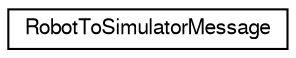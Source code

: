 digraph "Graphical Class Hierarchy"
{
  edge [fontname="FreeSans",fontsize="10",labelfontname="FreeSans",labelfontsize="10"];
  node [fontname="FreeSans",fontsize="10",shape=record];
  rankdir="LR";
  Node1 [label="RobotToSimulatorMessage",height=0.2,width=0.4,color="black", fillcolor="white", style="filled",URL="$df/dc1/struct_robot_to_simulator_message.html"];
}
